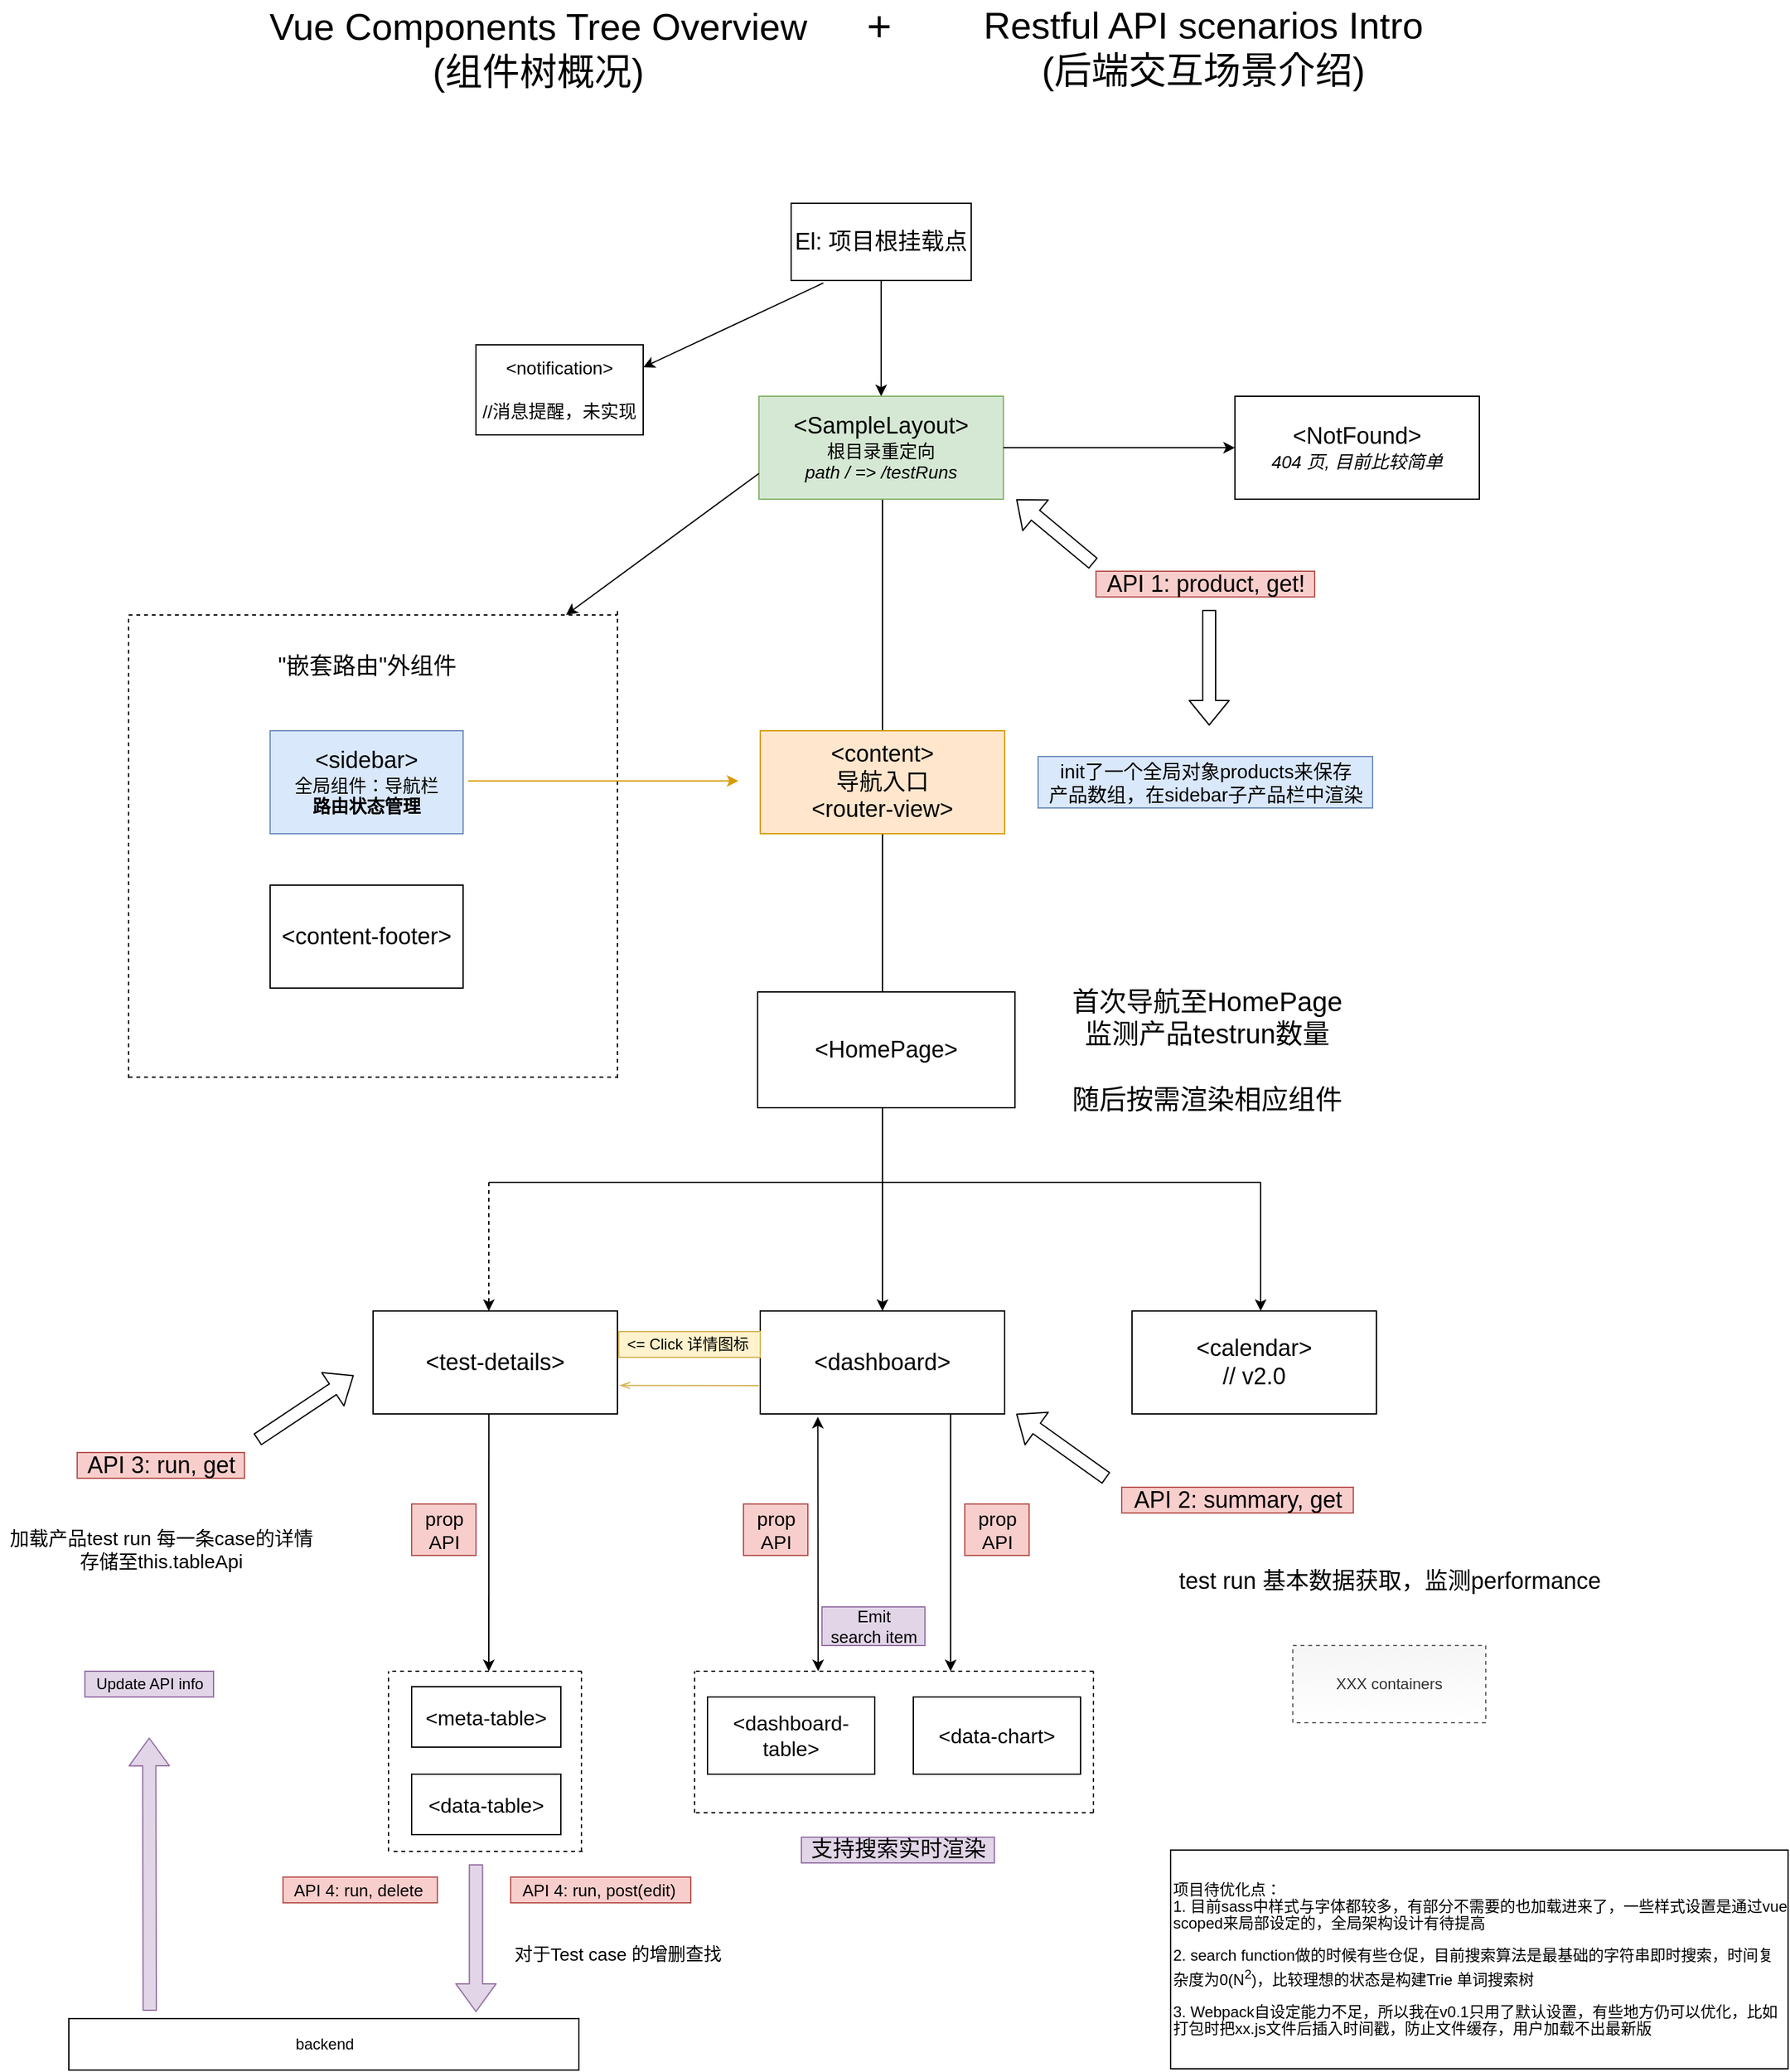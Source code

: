 <mxfile version="13.6.2" type="device"><diagram id="98mE6yqCR6oGik2emiO9" name="Page-1"><mxGraphModel dx="1391" dy="791" grid="1" gridSize="10" guides="1" tooltips="1" connect="1" arrows="1" fold="1" page="1" pageScale="1" pageWidth="850" pageHeight="1100" math="0" shadow="0"><root><mxCell id="0"/><mxCell id="1" parent="0"/><mxCell id="HqKM-D8MC96dNjz56kuZ-1" value="&lt;font&gt;&lt;font style=&quot;font-size: 14px&quot;&gt;&amp;lt;notification&amp;gt;&lt;br&gt;&lt;br&gt;//消息提醒，未实现&lt;/font&gt;&lt;br&gt;&lt;/font&gt;" style="rounded=0;whiteSpace=wrap;html=1;" parent="1" vertex="1"><mxGeometry x="480" y="360" width="130" height="70" as="geometry"/></mxCell><mxCell id="HqKM-D8MC96dNjz56kuZ-2" value="&lt;font style=&quot;font-size: 29px&quot;&gt;Vue Components Tree Overview&lt;br&gt;(组件树概况)&lt;/font&gt;" style="text;html=1;align=center;verticalAlign=middle;resizable=0;points=[];autosize=1;" parent="1" vertex="1"><mxGeometry x="313" y="110" width="430" height="40" as="geometry"/></mxCell><mxCell id="HqKM-D8MC96dNjz56kuZ-3" value="" style="edgeStyle=orthogonalEdgeStyle;rounded=0;orthogonalLoop=1;jettySize=auto;html=1;entryX=0.5;entryY=0;entryDx=0;entryDy=0;" parent="1" source="HqKM-D8MC96dNjz56kuZ-4" target="HqKM-D8MC96dNjz56kuZ-6" edge="1"><mxGeometry relative="1" as="geometry"><mxPoint x="795" y="390" as="targetPoint"/></mxGeometry></mxCell><mxCell id="HqKM-D8MC96dNjz56kuZ-4" value="&lt;font style=&quot;font-size: 18px&quot;&gt;El: 项目根挂载点&lt;/font&gt;" style="rounded=0;whiteSpace=wrap;html=1;" parent="1" vertex="1"><mxGeometry x="725" y="250" width="140" height="60" as="geometry"/></mxCell><mxCell id="HqKM-D8MC96dNjz56kuZ-5" value="" style="edgeStyle=orthogonalEdgeStyle;rounded=0;orthogonalLoop=1;jettySize=auto;html=1;" parent="1" edge="1"><mxGeometry relative="1" as="geometry"><mxPoint x="796" y="480" as="sourcePoint"/><mxPoint x="796" y="710" as="targetPoint"/></mxGeometry></mxCell><mxCell id="HqKM-D8MC96dNjz56kuZ-6" value="&lt;font&gt;&lt;span style=&quot;font-size: 18px&quot;&gt;&amp;lt;SampleLayout&amp;gt;&lt;/span&gt;&lt;br&gt;&lt;font style=&quot;font-size: 14px&quot;&gt;根目录重定向&lt;br&gt;&lt;i&gt;path / =&amp;gt; /testRuns&lt;/i&gt;&lt;/font&gt;&lt;/font&gt;" style="rounded=0;whiteSpace=wrap;html=1;fillColor=#d5e8d4;strokeColor=#82b366;" parent="1" vertex="1"><mxGeometry x="700" y="400" width="190" height="80" as="geometry"/></mxCell><mxCell id="HqKM-D8MC96dNjz56kuZ-7" value="" style="edgeStyle=orthogonalEdgeStyle;rounded=0;orthogonalLoop=1;jettySize=auto;html=1;" parent="1" source="HqKM-D8MC96dNjz56kuZ-8" target="HqKM-D8MC96dNjz56kuZ-10" edge="1"><mxGeometry relative="1" as="geometry"/></mxCell><mxCell id="HqKM-D8MC96dNjz56kuZ-8" value="&lt;span style=&quot;font-size: 18px&quot;&gt;&amp;lt;content&amp;gt;&lt;br&gt;导航入口&lt;br&gt;&amp;lt;router-view&amp;gt;&lt;br&gt;&lt;/span&gt;" style="rounded=0;whiteSpace=wrap;html=1;fillColor=#ffe6cc;strokeColor=#d79b00;" parent="1" vertex="1"><mxGeometry x="701" y="660" width="190" height="80" as="geometry"/></mxCell><mxCell id="HqKM-D8MC96dNjz56kuZ-9" value="" style="edgeStyle=orthogonalEdgeStyle;rounded=0;orthogonalLoop=1;jettySize=auto;html=1;" parent="1" edge="1"><mxGeometry relative="1" as="geometry"><mxPoint x="849" y="1391" as="targetPoint"/><mxPoint x="849" y="1191" as="sourcePoint"/></mxGeometry></mxCell><mxCell id="HqKM-D8MC96dNjz56kuZ-10" value="&lt;span style=&quot;font-size: 18px&quot;&gt;&amp;lt;dashboard&amp;gt;&lt;br&gt;&lt;/span&gt;" style="rounded=0;whiteSpace=wrap;html=1;" parent="1" vertex="1"><mxGeometry x="701" y="1111" width="190" height="80" as="geometry"/></mxCell><mxCell id="HqKM-D8MC96dNjz56kuZ-11" value="" style="endArrow=classic;html=1;exitX=0.179;exitY=1.033;exitDx=0;exitDy=0;entryX=1;entryY=0.25;entryDx=0;entryDy=0;exitPerimeter=0;" parent="1" source="HqKM-D8MC96dNjz56kuZ-4" target="HqKM-D8MC96dNjz56kuZ-1" edge="1"><mxGeometry width="50" height="50" relative="1" as="geometry"><mxPoint x="770" y="570" as="sourcePoint"/><mxPoint x="820" y="520" as="targetPoint"/></mxGeometry></mxCell><mxCell id="HqKM-D8MC96dNjz56kuZ-13" value="&lt;span style=&quot;font-size: 18px&quot;&gt;&amp;lt;sidebar&amp;gt;&lt;/span&gt;&lt;br&gt;&lt;font style=&quot;font-size: 14px&quot;&gt;全局组件：导航栏&lt;br&gt;&lt;b&gt;路由状态管理&lt;/b&gt;&lt;br&gt;&lt;/font&gt;" style="rounded=0;whiteSpace=wrap;html=1;fillColor=#dae8fc;strokeColor=#6c8ebf;" parent="1" vertex="1"><mxGeometry x="320" y="660" width="150" height="80" as="geometry"/></mxCell><mxCell id="HqKM-D8MC96dNjz56kuZ-14" value="" style="endArrow=classic;html=1;exitX=1;exitY=0.5;exitDx=0;exitDy=0;entryX=0;entryY=0.5;entryDx=0;entryDy=0;" parent="1" source="HqKM-D8MC96dNjz56kuZ-6" target="HqKM-D8MC96dNjz56kuZ-15" edge="1"><mxGeometry width="50" height="50" relative="1" as="geometry"><mxPoint x="860" y="570" as="sourcePoint"/><mxPoint x="1030" y="380" as="targetPoint"/></mxGeometry></mxCell><mxCell id="HqKM-D8MC96dNjz56kuZ-15" value="&lt;font&gt;&lt;span style=&quot;font-size: 18px&quot;&gt;&amp;lt;NotFound&amp;gt;&lt;/span&gt;&lt;font style=&quot;font-size: 14px&quot;&gt;&lt;br&gt;&lt;i&gt;404 页, 目前比较简单&lt;/i&gt;&lt;br&gt;&lt;/font&gt;&lt;/font&gt;" style="rounded=0;whiteSpace=wrap;html=1;" parent="1" vertex="1"><mxGeometry x="1070" y="400" width="190" height="80" as="geometry"/></mxCell><mxCell id="HqKM-D8MC96dNjz56kuZ-16" value="&lt;font style=&quot;font-size: 21px&quot;&gt;首次导航至HomePage&lt;br&gt;监测产品testrun数量&lt;br&gt;&lt;br&gt;随后按需渲染相应组件&lt;/font&gt;" style="text;html=1;align=center;verticalAlign=middle;resizable=0;points=[];autosize=1;" parent="1" vertex="1"><mxGeometry x="933" y="873" width="230" height="70" as="geometry"/></mxCell><mxCell id="HqKM-D8MC96dNjz56kuZ-18" value="" style="endArrow=classic;html=1;exitX=0;exitY=0.75;exitDx=0;exitDy=0;" parent="1" source="HqKM-D8MC96dNjz56kuZ-6" edge="1"><mxGeometry width="50" height="50" relative="1" as="geometry"><mxPoint x="730" y="700" as="sourcePoint"/><mxPoint x="550" y="570" as="targetPoint"/></mxGeometry></mxCell><mxCell id="HqKM-D8MC96dNjz56kuZ-19" value="&lt;span style=&quot;font-size: 18px&quot;&gt;&amp;lt;content-footer&amp;gt;&lt;/span&gt;" style="rounded=0;whiteSpace=wrap;html=1;" parent="1" vertex="1"><mxGeometry x="320" y="780" width="150" height="80" as="geometry"/></mxCell><mxCell id="HqKM-D8MC96dNjz56kuZ-20" value="" style="endArrow=none;dashed=1;html=1;" parent="1" edge="1"><mxGeometry width="50" height="50" relative="1" as="geometry"><mxPoint x="210" y="930" as="sourcePoint"/><mxPoint x="210" y="570" as="targetPoint"/></mxGeometry></mxCell><mxCell id="HqKM-D8MC96dNjz56kuZ-21" value="" style="endArrow=none;dashed=1;html=1;" parent="1" edge="1"><mxGeometry width="50" height="50" relative="1" as="geometry"><mxPoint x="210" y="570" as="sourcePoint"/><mxPoint x="590" y="570" as="targetPoint"/></mxGeometry></mxCell><mxCell id="HqKM-D8MC96dNjz56kuZ-22" value="" style="endArrow=none;dashed=1;html=1;" parent="1" edge="1"><mxGeometry width="50" height="50" relative="1" as="geometry"><mxPoint x="590" y="930" as="sourcePoint"/><mxPoint x="590" y="565" as="targetPoint"/></mxGeometry></mxCell><mxCell id="HqKM-D8MC96dNjz56kuZ-23" value="" style="endArrow=none;dashed=1;html=1;" parent="1" edge="1"><mxGeometry width="50" height="50" relative="1" as="geometry"><mxPoint x="210" y="929.29" as="sourcePoint"/><mxPoint x="590" y="929.29" as="targetPoint"/></mxGeometry></mxCell><mxCell id="HqKM-D8MC96dNjz56kuZ-24" value="&lt;font style=&quot;font-size: 18px&quot;&gt;&quot;嵌套路由&quot;外组件&lt;/font&gt;" style="text;html=1;align=center;verticalAlign=middle;resizable=0;points=[];autosize=1;" parent="1" vertex="1"><mxGeometry x="320" y="600" width="150" height="20" as="geometry"/></mxCell><mxCell id="HqKM-D8MC96dNjz56kuZ-26" value="" style="endArrow=none;html=1;" parent="1" edge="1"><mxGeometry width="50" height="50" relative="1" as="geometry"><mxPoint x="490" y="1011" as="sourcePoint"/><mxPoint x="1090" y="1011" as="targetPoint"/></mxGeometry></mxCell><mxCell id="HqKM-D8MC96dNjz56kuZ-27" value="" style="endArrow=classic;html=1;dashed=1;" parent="1" edge="1"><mxGeometry width="50" height="50" relative="1" as="geometry"><mxPoint x="490" y="1011" as="sourcePoint"/><mxPoint x="490" y="1111" as="targetPoint"/></mxGeometry></mxCell><mxCell id="HqKM-D8MC96dNjz56kuZ-28" value="&lt;span style=&quot;font-size: 18px&quot;&gt;&amp;lt;test-details&amp;gt;&lt;/span&gt;" style="rounded=0;whiteSpace=wrap;html=1;" parent="1" vertex="1"><mxGeometry x="400" y="1111" width="190" height="80" as="geometry"/></mxCell><mxCell id="HqKM-D8MC96dNjz56kuZ-29" value="&lt;span style=&quot;font-size: 18px&quot;&gt;&amp;lt;calendar&amp;gt;&lt;br&gt;// v2.0&lt;br&gt;&lt;/span&gt;" style="rounded=0;whiteSpace=wrap;html=1;" parent="1" vertex="1"><mxGeometry x="990" y="1111" width="190" height="80" as="geometry"/></mxCell><mxCell id="HqKM-D8MC96dNjz56kuZ-30" value="" style="endArrow=classic;html=1;" parent="1" edge="1"><mxGeometry width="50" height="50" relative="1" as="geometry"><mxPoint x="1090" y="1011" as="sourcePoint"/><mxPoint x="1090" y="1111" as="targetPoint"/></mxGeometry></mxCell><mxCell id="HqKM-D8MC96dNjz56kuZ-32" value="&lt;span style=&quot;font-size: 18px&quot;&gt;test run 基本数据获取，监测performance&lt;/span&gt;" style="text;html=1;align=center;verticalAlign=middle;resizable=0;points=[];autosize=1;" parent="1" vertex="1"><mxGeometry x="1020" y="1311" width="340" height="20" as="geometry"/></mxCell><mxCell id="HqKM-D8MC96dNjz56kuZ-33" value="XXX containers" style="rounded=0;whiteSpace=wrap;html=1;fillColor=#f5f5f5;strokeColor=#666666;fontColor=#333333;gradientColor=#ffffff;dashed=1;" parent="1" vertex="1"><mxGeometry x="1115" y="1371" width="150" height="60" as="geometry"/></mxCell><mxCell id="HqKM-D8MC96dNjz56kuZ-34" value="" style="endArrow=none;dashed=1;html=1;" parent="1" edge="1"><mxGeometry width="50" height="50" relative="1" as="geometry"><mxPoint x="650" y="1501" as="sourcePoint"/><mxPoint x="650" y="1391" as="targetPoint"/></mxGeometry></mxCell><mxCell id="HqKM-D8MC96dNjz56kuZ-35" value="" style="endArrow=none;dashed=1;html=1;" parent="1" edge="1"><mxGeometry width="50" height="50" relative="1" as="geometry"><mxPoint x="651" y="1391" as="sourcePoint"/><mxPoint x="961" y="1391" as="targetPoint"/></mxGeometry></mxCell><mxCell id="HqKM-D8MC96dNjz56kuZ-36" value="" style="endArrow=none;dashed=1;html=1;" parent="1" edge="1"><mxGeometry width="50" height="50" relative="1" as="geometry"><mxPoint x="960" y="1501" as="sourcePoint"/><mxPoint x="960" y="1391" as="targetPoint"/></mxGeometry></mxCell><mxCell id="HqKM-D8MC96dNjz56kuZ-37" value="" style="endArrow=none;dashed=1;html=1;" parent="1" edge="1"><mxGeometry width="50" height="50" relative="1" as="geometry"><mxPoint x="651" y="1501" as="sourcePoint"/><mxPoint x="961" y="1501" as="targetPoint"/></mxGeometry></mxCell><mxCell id="HqKM-D8MC96dNjz56kuZ-38" value="&lt;font style=&quot;font-size: 16px&quot;&gt;&amp;lt;dashboard-table&amp;gt;&lt;/font&gt;" style="rounded=0;whiteSpace=wrap;html=1;" parent="1" vertex="1"><mxGeometry x="660" y="1411" width="130" height="60" as="geometry"/></mxCell><mxCell id="HqKM-D8MC96dNjz56kuZ-39" value="&lt;font style=&quot;font-size: 16px&quot;&gt;&amp;lt;data-chart&amp;gt;&lt;/font&gt;" style="rounded=0;whiteSpace=wrap;html=1;" parent="1" vertex="1"><mxGeometry x="820" y="1411" width="130" height="60" as="geometry"/></mxCell><mxCell id="HqKM-D8MC96dNjz56kuZ-40" value="" style="shape=flexArrow;html=1;" parent="1" edge="1"><mxGeometry width="50" height="50" relative="1" as="geometry"><mxPoint x="1050" y="566" as="sourcePoint"/><mxPoint x="1050" y="656" as="targetPoint"/></mxGeometry></mxCell><mxCell id="HqKM-D8MC96dNjz56kuZ-41" value="&lt;font style=&quot;font-size: 18px&quot;&gt;API 1: product, get!&lt;/font&gt;" style="text;html=1;align=center;verticalAlign=middle;resizable=0;points=[];autosize=1;fillColor=#f8cecc;strokeColor=#b85450;" parent="1" vertex="1"><mxGeometry x="962" y="536" width="170" height="20" as="geometry"/></mxCell><mxCell id="HqKM-D8MC96dNjz56kuZ-44" value="&lt;font style=&quot;font-size: 15px&quot;&gt;init了一个全局对象products来保存&lt;br&gt;产品数组，在sidebar子产品栏中渲染&lt;/font&gt;" style="text;html=1;align=center;verticalAlign=middle;resizable=0;points=[];autosize=1;fillColor=#dae8fc;strokeColor=#6c8ebf;" parent="1" vertex="1"><mxGeometry x="917" y="680" width="260" height="40" as="geometry"/></mxCell><mxCell id="B-HgCEoN4gkqzM7EJluE-1" value="&lt;font style=&quot;font-size: 18px&quot;&gt;API 2: summary, get&lt;/font&gt;" style="text;html=1;align=center;verticalAlign=middle;resizable=0;points=[];autosize=1;fillColor=#f8cecc;strokeColor=#b85450;" parent="1" vertex="1"><mxGeometry x="982" y="1248" width="180" height="20" as="geometry"/></mxCell><mxCell id="B-HgCEoN4gkqzM7EJluE-3" value="" style="shape=flexArrow;html=1;" parent="1" edge="1"><mxGeometry width="50" height="50" relative="1" as="geometry"><mxPoint x="970" y="1241" as="sourcePoint"/><mxPoint x="900" y="1191" as="targetPoint"/></mxGeometry></mxCell><mxCell id="B-HgCEoN4gkqzM7EJluE-5" value="&lt;font style=&quot;font-size: 15px&quot;&gt;prop&lt;br&gt;API&lt;br&gt;&lt;/font&gt;" style="text;html=1;align=center;verticalAlign=middle;resizable=0;points=[];autosize=1;fillColor=#f8cecc;strokeColor=#b85450;" parent="1" vertex="1"><mxGeometry x="688" y="1261" width="50" height="40" as="geometry"/></mxCell><mxCell id="B-HgCEoN4gkqzM7EJluE-7" value="" style="endArrow=openThin;html=1;endFill=0;fillColor=#fff2cc;strokeColor=#d6b656;entryX=1.009;entryY=0.923;entryDx=0;entryDy=0;entryPerimeter=0;" parent="1" edge="1"><mxGeometry width="50" height="50" relative="1" as="geometry"><mxPoint x="700" y="1169" as="sourcePoint"/><mxPoint x="591.71" y="1168.84" as="targetPoint"/></mxGeometry></mxCell><mxCell id="KGCmv7Awa-Ytb9PFk-FP-1" value="&lt;font style=&quot;font-size: 18px&quot;&gt;API 3: run, get&lt;br&gt;&lt;/font&gt;" style="text;html=1;align=center;verticalAlign=middle;resizable=0;points=[];autosize=1;fillColor=#f8cecc;strokeColor=#b85450;" parent="1" vertex="1"><mxGeometry x="170" y="1221" width="130" height="20" as="geometry"/></mxCell><mxCell id="KGCmv7Awa-Ytb9PFk-FP-3" value="&lt;font style=&quot;font-size: 16px&quot;&gt;&amp;lt;meta-table&amp;gt;&lt;/font&gt;" style="rounded=0;whiteSpace=wrap;html=1;" parent="1" vertex="1"><mxGeometry x="430" y="1403" width="116" height="47" as="geometry"/></mxCell><mxCell id="KGCmv7Awa-Ytb9PFk-FP-4" value="&lt;font style=&quot;font-size: 15px&quot;&gt;prop&lt;br&gt;API&lt;br&gt;&lt;/font&gt;" style="text;html=1;align=center;verticalAlign=middle;resizable=0;points=[];autosize=1;fillColor=#f8cecc;strokeColor=#b85450;" parent="1" vertex="1"><mxGeometry x="430" y="1261" width="50" height="40" as="geometry"/></mxCell><mxCell id="KGCmv7Awa-Ytb9PFk-FP-5" value="" style="endArrow=classic;html=1;exitX=0.474;exitY=1;exitDx=0;exitDy=0;exitPerimeter=0;" parent="1" edge="1" source="HqKM-D8MC96dNjz56kuZ-28"><mxGeometry width="50" height="50" relative="1" as="geometry"><mxPoint x="490" y="1201" as="sourcePoint"/><mxPoint x="490" y="1391" as="targetPoint"/></mxGeometry></mxCell><mxCell id="KGCmv7Awa-Ytb9PFk-FP-6" value="&amp;lt;= Click 详情图标&amp;nbsp;" style="text;html=1;align=center;verticalAlign=middle;resizable=0;points=[];autosize=1;fillColor=#fff2cc;strokeColor=#d6b656;" parent="1" vertex="1"><mxGeometry x="591" y="1127" width="110" height="20" as="geometry"/></mxCell><mxCell id="KGCmv7Awa-Ytb9PFk-FP-7" value="&lt;font style=&quot;font-size: 16px&quot;&gt;&amp;lt;data-table&amp;gt;&lt;/font&gt;" style="rounded=0;whiteSpace=wrap;html=1;" parent="1" vertex="1"><mxGeometry x="430" y="1471" width="116" height="47" as="geometry"/></mxCell><mxCell id="KGCmv7Awa-Ytb9PFk-FP-8" value="" style="endArrow=none;dashed=1;html=1;strokeWidth=1;" parent="1" edge="1"><mxGeometry width="50" height="50" relative="1" as="geometry"><mxPoint x="412" y="1531" as="sourcePoint"/><mxPoint x="412" y="1391" as="targetPoint"/></mxGeometry></mxCell><mxCell id="KGCmv7Awa-Ytb9PFk-FP-9" value="" style="endArrow=none;dashed=1;html=1;strokeWidth=1;" parent="1" edge="1"><mxGeometry width="50" height="50" relative="1" as="geometry"><mxPoint x="562" y="1391" as="sourcePoint"/><mxPoint x="412" y="1391" as="targetPoint"/></mxGeometry></mxCell><mxCell id="KGCmv7Awa-Ytb9PFk-FP-10" value="" style="endArrow=none;dashed=1;html=1;strokeWidth=1;" parent="1" edge="1"><mxGeometry width="50" height="50" relative="1" as="geometry"><mxPoint x="562" y="1531" as="sourcePoint"/><mxPoint x="562" y="1391" as="targetPoint"/></mxGeometry></mxCell><mxCell id="KGCmv7Awa-Ytb9PFk-FP-11" value="" style="endArrow=none;dashed=1;html=1;strokeWidth=1;" parent="1" edge="1"><mxGeometry width="50" height="50" relative="1" as="geometry"><mxPoint x="563" y="1531" as="sourcePoint"/><mxPoint x="413" y="1531" as="targetPoint"/></mxGeometry></mxCell><mxCell id="KGCmv7Awa-Ytb9PFk-FP-13" value="" style="shape=flexArrow;html=1;width=10.286;endSize=6.846;fillColor=#e1d5e7;strokeColor=#9673a6;" parent="1" edge="1"><mxGeometry width="50" height="50" relative="1" as="geometry"><mxPoint x="480" y="1541" as="sourcePoint"/><mxPoint x="480" y="1656" as="targetPoint"/></mxGeometry></mxCell><mxCell id="KGCmv7Awa-Ytb9PFk-FP-14" value="backend" style="rounded=0;whiteSpace=wrap;html=1;" parent="1" vertex="1"><mxGeometry x="163.5" y="1661" width="396.5" height="40" as="geometry"/></mxCell><mxCell id="KGCmv7Awa-Ytb9PFk-FP-15" value="&lt;font style=&quot;font-size: 13px&quot;&gt;API 4: run, delete&amp;nbsp;&lt;/font&gt;" style="text;html=1;align=center;verticalAlign=middle;resizable=0;points=[];autosize=1;fillColor=#f8cecc;strokeColor=#b85450;" parent="1" vertex="1"><mxGeometry x="330" y="1551" width="120" height="20" as="geometry"/></mxCell><mxCell id="KGCmv7Awa-Ytb9PFk-FP-16" value="&lt;font style=&quot;font-size: 13px&quot;&gt;API 4: run, post(edit)&amp;nbsp;&lt;/font&gt;" style="text;html=1;align=center;verticalAlign=middle;resizable=0;points=[];autosize=1;fillColor=#f8cecc;strokeColor=#b85450;" parent="1" vertex="1"><mxGeometry x="507" y="1551" width="140" height="20" as="geometry"/></mxCell><mxCell id="FGjhRHsfIflh5t8V5_3_-1" value="&lt;font style=&quot;font-size: 33px&quot;&gt;+&lt;/font&gt;" style="text;html=1;align=center;verticalAlign=middle;resizable=0;points=[];autosize=1;" vertex="1" parent="1"><mxGeometry x="778" y="97" width="30" height="30" as="geometry"/></mxCell><mxCell id="FGjhRHsfIflh5t8V5_3_-2" value="&lt;font style=&quot;font-size: 29px&quot;&gt;Restful API scenarios Intro&lt;br&gt;(后端交互场景介绍)&lt;br&gt;&lt;/font&gt;" style="text;html=1;align=center;verticalAlign=middle;resizable=0;points=[];autosize=1;" vertex="1" parent="1"><mxGeometry x="865" y="109" width="360" height="40" as="geometry"/></mxCell><mxCell id="FGjhRHsfIflh5t8V5_3_-3" value="" style="shape=flexArrow;endArrow=classic;html=1;" edge="1" parent="1"><mxGeometry width="50" height="50" relative="1" as="geometry"><mxPoint x="960" y="530" as="sourcePoint"/><mxPoint x="900" y="480" as="targetPoint"/></mxGeometry></mxCell><mxCell id="FGjhRHsfIflh5t8V5_3_-4" value="&lt;font style=&quot;font-size: 15px&quot;&gt;加载产品test run 每一条case的详情&lt;br&gt;存储至this.tableApi&lt;/font&gt;" style="text;html=1;align=center;verticalAlign=middle;resizable=0;points=[];autosize=1;" vertex="1" parent="1"><mxGeometry x="110" y="1276" width="250" height="40" as="geometry"/></mxCell><mxCell id="FGjhRHsfIflh5t8V5_3_-5" value="" style="shape=flexArrow;html=1;width=10.286;endSize=6.846;fillColor=#e1d5e7;strokeColor=#9673a6;" edge="1" parent="1"><mxGeometry width="50" height="50" relative="1" as="geometry"><mxPoint x="226.41" y="1655" as="sourcePoint"/><mxPoint x="226" y="1442.5" as="targetPoint"/></mxGeometry></mxCell><mxCell id="FGjhRHsfIflh5t8V5_3_-6" value="Update API info" style="text;html=1;align=center;verticalAlign=middle;resizable=0;points=[];autosize=1;fillColor=#e1d5e7;strokeColor=#9673a6;" vertex="1" parent="1"><mxGeometry x="176" y="1391" width="100" height="20" as="geometry"/></mxCell><mxCell id="FGjhRHsfIflh5t8V5_3_-7" value="" style="shape=flexArrow;endArrow=classic;html=1;" edge="1" parent="1"><mxGeometry width="50" height="50" relative="1" as="geometry"><mxPoint x="310" y="1211" as="sourcePoint"/><mxPoint x="385" y="1161" as="targetPoint"/></mxGeometry></mxCell><mxCell id="FGjhRHsfIflh5t8V5_3_-8" value="&lt;font style=&quot;font-size: 14px&quot;&gt;对于Test case 的增删查找&lt;/font&gt;" style="text;html=1;align=center;verticalAlign=middle;resizable=0;points=[];autosize=1;" vertex="1" parent="1"><mxGeometry x="500" y="1601" width="180" height="20" as="geometry"/></mxCell><mxCell id="FGjhRHsfIflh5t8V5_3_-9" value="&lt;font style=&quot;font-size: 15px&quot;&gt;prop&lt;br&gt;API&lt;br&gt;&lt;/font&gt;" style="text;html=1;align=center;verticalAlign=middle;resizable=0;points=[];autosize=1;fillColor=#f8cecc;strokeColor=#b85450;" vertex="1" parent="1"><mxGeometry x="860" y="1261" width="50" height="40" as="geometry"/></mxCell><mxCell id="FGjhRHsfIflh5t8V5_3_-10" value="&lt;font style=&quot;font-size: 13px&quot;&gt;Emit&lt;br&gt;search item&lt;br&gt;&lt;/font&gt;" style="text;html=1;align=center;verticalAlign=middle;resizable=0;points=[];autosize=1;fillColor=#e1d5e7;strokeColor=#9673a6;" vertex="1" parent="1"><mxGeometry x="749" y="1341" width="80" height="30" as="geometry"/></mxCell><mxCell id="FGjhRHsfIflh5t8V5_3_-11" value="" style="endArrow=classic;startArrow=classic;html=1;entryX=0.225;entryY=1.028;entryDx=0;entryDy=0;entryPerimeter=0;" edge="1" parent="1"><mxGeometry width="50" height="50" relative="1" as="geometry"><mxPoint x="746" y="1391" as="sourcePoint"/><mxPoint x="745.75" y="1193.24" as="targetPoint"/></mxGeometry></mxCell><mxCell id="FGjhRHsfIflh5t8V5_3_-12" value="&lt;font style=&quot;font-size: 17px&quot;&gt;支持搜索实时渲染&lt;/font&gt;" style="text;html=1;align=center;verticalAlign=middle;resizable=0;points=[];autosize=1;fillColor=#e1d5e7;strokeColor=#9673a6;" vertex="1" parent="1"><mxGeometry x="733" y="1520" width="150" height="20" as="geometry"/></mxCell><mxCell id="FGjhRHsfIflh5t8V5_3_-13" value="" style="endArrow=classic;html=1;exitX=1;exitY=0.5;exitDx=0;exitDy=0;fillColor=#ffe6cc;strokeColor=#d79b00;" edge="1" parent="1"><mxGeometry width="50" height="50" relative="1" as="geometry"><mxPoint x="474" y="699" as="sourcePoint"/><mxPoint x="684" y="699" as="targetPoint"/></mxGeometry></mxCell><mxCell id="FGjhRHsfIflh5t8V5_3_-14" value="&lt;font style=&quot;font-size: 18px&quot;&gt;&amp;lt;HomePage&amp;gt;&lt;/font&gt;" style="rounded=0;whiteSpace=wrap;html=1;" vertex="1" parent="1"><mxGeometry x="699" y="863" width="200" height="90" as="geometry"/></mxCell><mxCell id="FGjhRHsfIflh5t8V5_3_-15" value="&lt;p style=&quot;line-height: 110%&quot;&gt;项目待优化点：&lt;br&gt;1. 目前sass中样式与字体都较多，有部分不需要的也加载进来了，一些样式设置是通过&lt;span&gt;vue scoped来局部设定的，全局架构设计有待提高&lt;/span&gt;&lt;/p&gt;&lt;p style=&quot;line-height: 110%&quot;&gt;2. search function做的时候有些仓促，目前搜索算法是最基础的字符串即时搜索，时间复杂度为0(N&lt;sup&gt;2&lt;/sup&gt;)，比较理想的状态是构建Trie 单词搜索树&lt;/p&gt;&lt;p style=&quot;line-height: 110%&quot;&gt;3. Webpack自设定能力不足，所以我在v0.1只用了默认设置，有些地方仍可以优化，比如打包时把xx.js文件后插入时间戳，防止文件缓存，用户加载不出最新版&lt;/p&gt;" style="whiteSpace=wrap;html=1;align=left;" vertex="1" parent="1"><mxGeometry x="1020" y="1530" width="480" height="170" as="geometry"/></mxCell></root></mxGraphModel></diagram></mxfile>